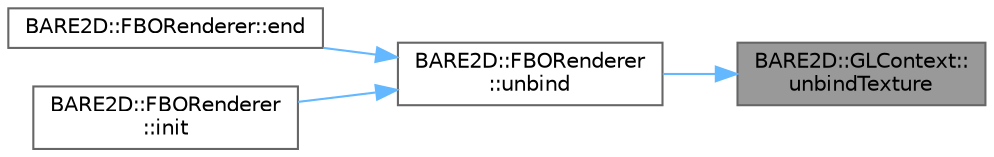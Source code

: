 digraph "BARE2D::GLContext::unbindTexture"
{
 // INTERACTIVE_SVG=YES
 // LATEX_PDF_SIZE
  bgcolor="transparent";
  edge [fontname=Helvetica,fontsize=10,labelfontname=Helvetica,labelfontsize=10];
  node [fontname=Helvetica,fontsize=10,shape=box,height=0.2,width=0.4];
  rankdir="RL";
  Node1 [label="BARE2D::GLContext::\lunbindTexture",height=0.2,width=0.4,color="gray40", fillcolor="grey60", style="filled", fontcolor="black",tooltip="Unbinds a texture."];
  Node1 -> Node2 [dir="back",color="steelblue1",style="solid"];
  Node2 [label="BARE2D::FBORenderer\l::unbind",height=0.2,width=0.4,color="grey40", fillcolor="white", style="filled",URL="$class_b_a_r_e2_d_1_1_f_b_o_renderer.html#a01768136e2e36b131a23d422ded3bd5b",tooltip="Unbinds the FBO + textures."];
  Node2 -> Node3 [dir="back",color="steelblue1",style="solid"];
  Node3 [label="BARE2D::FBORenderer::end",height=0.2,width=0.4,color="grey40", fillcolor="white", style="filled",URL="$class_b_a_r_e2_d_1_1_f_b_o_renderer.html#a4dde75642694aa34aa463bb298cb34cd",tooltip="Creates the renderbatches, does necessary stuff before render() call."];
  Node2 -> Node4 [dir="back",color="steelblue1",style="solid"];
  Node4 [label="BARE2D::FBORenderer\l::init",height=0.2,width=0.4,color="grey40", fillcolor="white", style="filled",URL="$class_b_a_r_e2_d_1_1_f_b_o_renderer.html#ac1902310c37a001b0f6d53b7d6066867",tooltip="Initializes all necessary bits of the renderer."];
}
